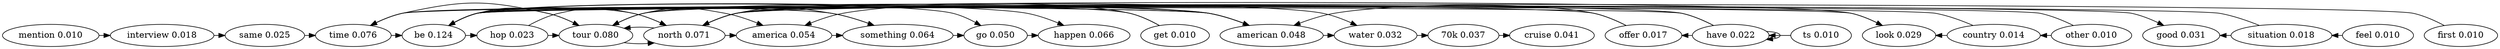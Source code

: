 digraph {
	mention [label="mention 0.010"]
	interview [label="interview 0.018"]
	same [label="same 0.025"]
	time [label="time 0.076"]
	be [label="be 0.124"]
	hop [label="hop 0.023"]
	tour [label="tour 0.080"]
	north [label="north 0.071"]
	america [label="america 0.054"]
	something [label="something 0.064"]
	go [label="go 0.050"]
	happen [label="happen 0.066"]
	ts [label="ts 0.010"]
	have [label="have 0.022"]
	offer [label="offer 0.017"]
	american [label="american 0.048"]
	feel [label="feel 0.010"]
	situation [label="situation 0.018"]
	good [label="good 0.031"]
	get [label="get 0.010"]
	other [label="other 0.010"]
	country [label="country 0.014"]
	look [label="look 0.029"]
	first [label="first 0.010"]
	water [label="water 0.032"]
	"70k" [label="70k 0.037"]
	cruise [label="cruise 0.041"]
	mention -> interview [constraint=false]
	interview -> same [constraint=false]
	same -> time [constraint=false]
	time -> be [constraint=false]
	be -> hop [constraint=false]
	be -> tour [constraint=false]
	be -> go [constraint=false]
	be -> happen [constraint=false]
	be -> good [constraint=false]
	be -> look [constraint=false]
	be -> north [constraint=false]
	be -> american [constraint=false]
	hop -> tour [constraint=false]
	hop -> north [constraint=false]
	tour -> north [constraint=false]
	tour -> america [constraint=false]
	tour -> time [constraint=false]
	north -> america [constraint=false]
	north -> something [constraint=false]
	north -> american [constraint=false]
	north -> tour [constraint=false]
	north -> water [constraint=false]
	america -> something [constraint=false]
	something -> be [constraint=false]
	something -> go [constraint=false]
	go -> happen [constraint=false]
	ts -> have [constraint=false]
	have -> have [constraint=false]
	have -> offer [constraint=false]
	have -> north [constraint=false]
	have -> be [constraint=false]
	offer -> north [constraint=false]
	offer -> american [constraint=false]
	american -> tour [constraint=false]
	american -> time [constraint=false]
	american -> water [constraint=false]
	feel -> situation [constraint=false]
	situation -> be [constraint=false]
	situation -> good [constraint=false]
	get -> north [constraint=false]
	get -> america [constraint=false]
	other -> country [constraint=false]
	other -> be [constraint=false]
	country -> be [constraint=false]
	country -> look [constraint=false]
	look -> tour [constraint=false]
	first -> time [constraint=false]
	water -> "70k" [constraint=false]
	"70k" -> cruise [constraint=false]
}
